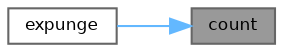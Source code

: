 digraph "count"
{
 // LATEX_PDF_SIZE
  bgcolor="transparent";
  edge [fontname=Helvetica,fontsize=8,labelfontname=Helvetica,labelfontsize=8];
  node [fontname=Helvetica,fontsize=8,shape=box,height=0.2,width=0.4];
  rankdir="RL";
  Node1 [id="Node000001",label="count",height=0.2,width=0.4,color="gray40", fillcolor="grey60", style="filled", fontcolor="black",tooltip="Returns the current successor count."];
  Node1 -> Node2 [id="edge1_Node000001_Node000002",dir="back",color="steelblue1",style="solid",tooltip=" "];
  Node2 [id="Node000002",label="expunge",height=0.2,width=0.4,color="grey40", fillcolor="white", style="filled",URL="$df/d64/structchdr_1_1solvers_1_1managed__node_a347b686b64792776a7fe77145d90f928.html#a347b686b64792776a7fe77145d90f928",tooltip="Recursively releases dead nodes from the parent hierarchy."];
}
